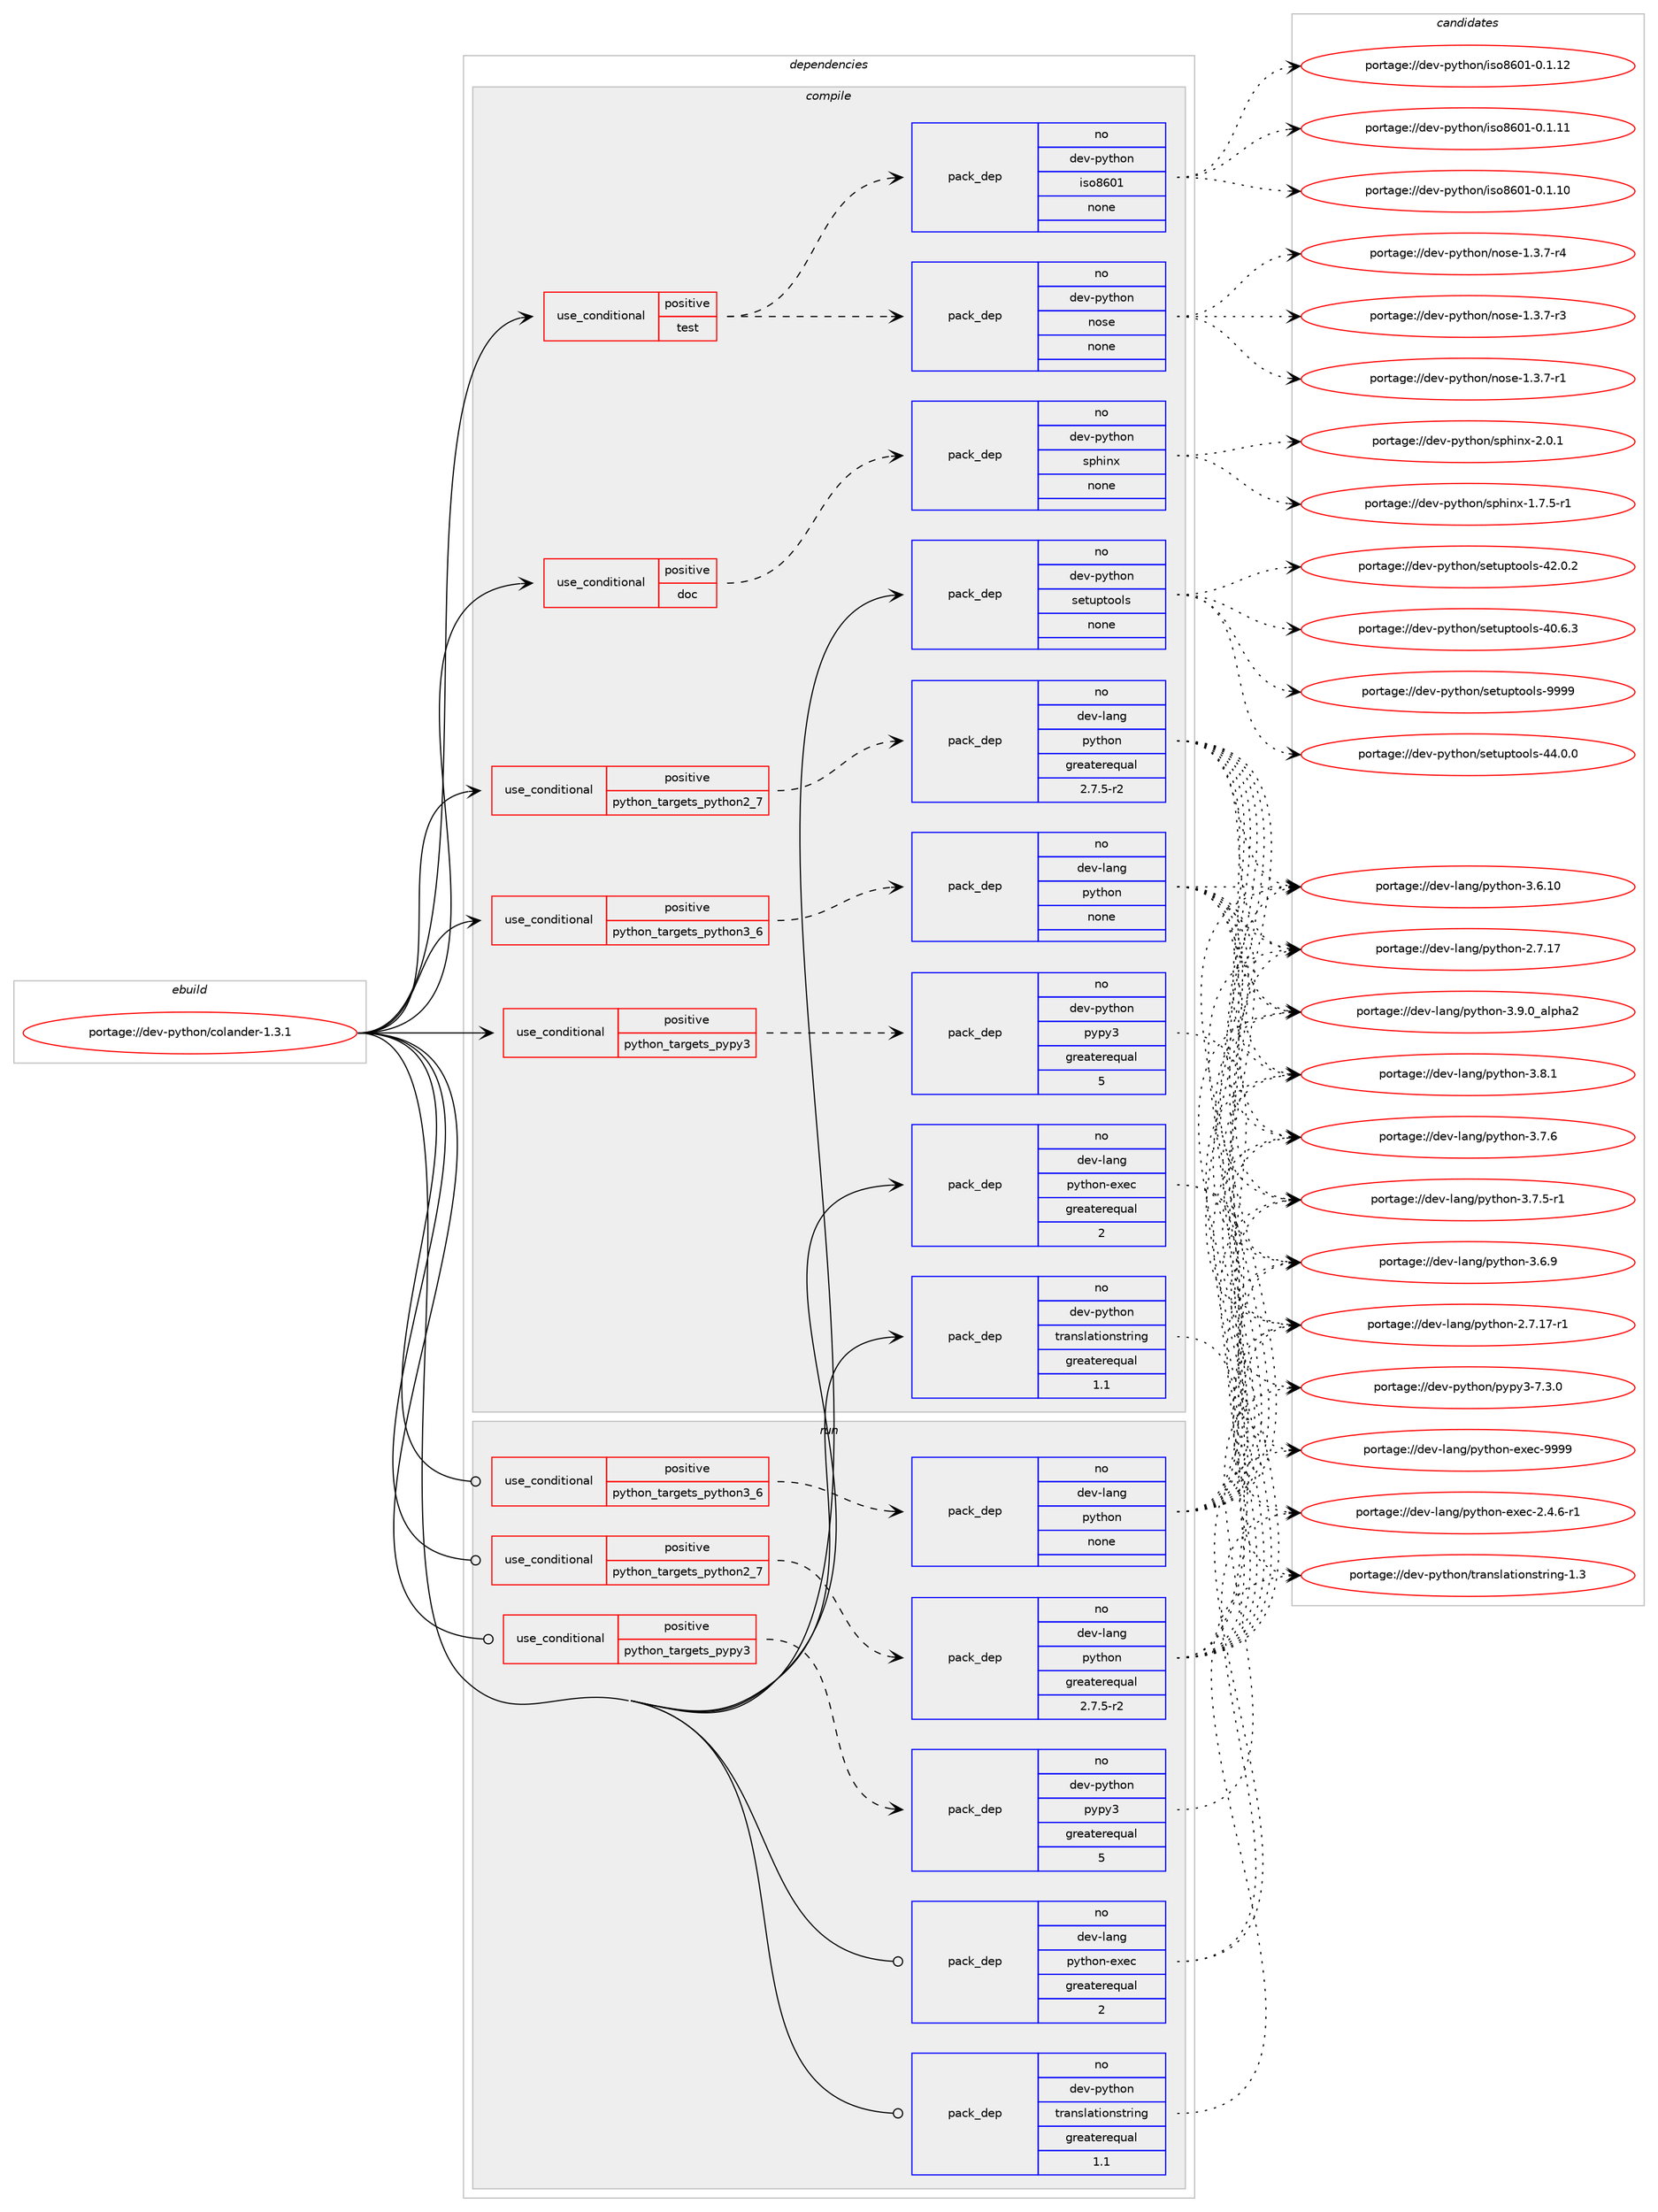 digraph prolog {

# *************
# Graph options
# *************

newrank=true;
concentrate=true;
compound=true;
graph [rankdir=LR,fontname=Helvetica,fontsize=10,ranksep=1.5];#, ranksep=2.5, nodesep=0.2];
edge  [arrowhead=vee];
node  [fontname=Helvetica,fontsize=10];

# **********
# The ebuild
# **********

subgraph cluster_leftcol {
color=gray;
rank=same;
label=<<i>ebuild</i>>;
id [label="portage://dev-python/colander-1.3.1", color=red, width=4, href="../dev-python/colander-1.3.1.svg"];
}

# ****************
# The dependencies
# ****************

subgraph cluster_midcol {
color=gray;
label=<<i>dependencies</i>>;
subgraph cluster_compile {
fillcolor="#eeeeee";
style=filled;
label=<<i>compile</i>>;
subgraph cond117574 {
dependency466502 [label=<<TABLE BORDER="0" CELLBORDER="1" CELLSPACING="0" CELLPADDING="4"><TR><TD ROWSPAN="3" CELLPADDING="10">use_conditional</TD></TR><TR><TD>positive</TD></TR><TR><TD>doc</TD></TR></TABLE>>, shape=none, color=red];
subgraph pack343921 {
dependency466503 [label=<<TABLE BORDER="0" CELLBORDER="1" CELLSPACING="0" CELLPADDING="4" WIDTH="220"><TR><TD ROWSPAN="6" CELLPADDING="30">pack_dep</TD></TR><TR><TD WIDTH="110">no</TD></TR><TR><TD>dev-python</TD></TR><TR><TD>sphinx</TD></TR><TR><TD>none</TD></TR><TR><TD></TD></TR></TABLE>>, shape=none, color=blue];
}
dependency466502:e -> dependency466503:w [weight=20,style="dashed",arrowhead="vee"];
}
id:e -> dependency466502:w [weight=20,style="solid",arrowhead="vee"];
subgraph cond117575 {
dependency466504 [label=<<TABLE BORDER="0" CELLBORDER="1" CELLSPACING="0" CELLPADDING="4"><TR><TD ROWSPAN="3" CELLPADDING="10">use_conditional</TD></TR><TR><TD>positive</TD></TR><TR><TD>python_targets_pypy3</TD></TR></TABLE>>, shape=none, color=red];
subgraph pack343922 {
dependency466505 [label=<<TABLE BORDER="0" CELLBORDER="1" CELLSPACING="0" CELLPADDING="4" WIDTH="220"><TR><TD ROWSPAN="6" CELLPADDING="30">pack_dep</TD></TR><TR><TD WIDTH="110">no</TD></TR><TR><TD>dev-python</TD></TR><TR><TD>pypy3</TD></TR><TR><TD>greaterequal</TD></TR><TR><TD>5</TD></TR></TABLE>>, shape=none, color=blue];
}
dependency466504:e -> dependency466505:w [weight=20,style="dashed",arrowhead="vee"];
}
id:e -> dependency466504:w [weight=20,style="solid",arrowhead="vee"];
subgraph cond117576 {
dependency466506 [label=<<TABLE BORDER="0" CELLBORDER="1" CELLSPACING="0" CELLPADDING="4"><TR><TD ROWSPAN="3" CELLPADDING="10">use_conditional</TD></TR><TR><TD>positive</TD></TR><TR><TD>python_targets_python2_7</TD></TR></TABLE>>, shape=none, color=red];
subgraph pack343923 {
dependency466507 [label=<<TABLE BORDER="0" CELLBORDER="1" CELLSPACING="0" CELLPADDING="4" WIDTH="220"><TR><TD ROWSPAN="6" CELLPADDING="30">pack_dep</TD></TR><TR><TD WIDTH="110">no</TD></TR><TR><TD>dev-lang</TD></TR><TR><TD>python</TD></TR><TR><TD>greaterequal</TD></TR><TR><TD>2.7.5-r2</TD></TR></TABLE>>, shape=none, color=blue];
}
dependency466506:e -> dependency466507:w [weight=20,style="dashed",arrowhead="vee"];
}
id:e -> dependency466506:w [weight=20,style="solid",arrowhead="vee"];
subgraph cond117577 {
dependency466508 [label=<<TABLE BORDER="0" CELLBORDER="1" CELLSPACING="0" CELLPADDING="4"><TR><TD ROWSPAN="3" CELLPADDING="10">use_conditional</TD></TR><TR><TD>positive</TD></TR><TR><TD>python_targets_python3_6</TD></TR></TABLE>>, shape=none, color=red];
subgraph pack343924 {
dependency466509 [label=<<TABLE BORDER="0" CELLBORDER="1" CELLSPACING="0" CELLPADDING="4" WIDTH="220"><TR><TD ROWSPAN="6" CELLPADDING="30">pack_dep</TD></TR><TR><TD WIDTH="110">no</TD></TR><TR><TD>dev-lang</TD></TR><TR><TD>python</TD></TR><TR><TD>none</TD></TR><TR><TD></TD></TR></TABLE>>, shape=none, color=blue];
}
dependency466508:e -> dependency466509:w [weight=20,style="dashed",arrowhead="vee"];
}
id:e -> dependency466508:w [weight=20,style="solid",arrowhead="vee"];
subgraph cond117578 {
dependency466510 [label=<<TABLE BORDER="0" CELLBORDER="1" CELLSPACING="0" CELLPADDING="4"><TR><TD ROWSPAN="3" CELLPADDING="10">use_conditional</TD></TR><TR><TD>positive</TD></TR><TR><TD>test</TD></TR></TABLE>>, shape=none, color=red];
subgraph pack343925 {
dependency466511 [label=<<TABLE BORDER="0" CELLBORDER="1" CELLSPACING="0" CELLPADDING="4" WIDTH="220"><TR><TD ROWSPAN="6" CELLPADDING="30">pack_dep</TD></TR><TR><TD WIDTH="110">no</TD></TR><TR><TD>dev-python</TD></TR><TR><TD>nose</TD></TR><TR><TD>none</TD></TR><TR><TD></TD></TR></TABLE>>, shape=none, color=blue];
}
dependency466510:e -> dependency466511:w [weight=20,style="dashed",arrowhead="vee"];
subgraph pack343926 {
dependency466512 [label=<<TABLE BORDER="0" CELLBORDER="1" CELLSPACING="0" CELLPADDING="4" WIDTH="220"><TR><TD ROWSPAN="6" CELLPADDING="30">pack_dep</TD></TR><TR><TD WIDTH="110">no</TD></TR><TR><TD>dev-python</TD></TR><TR><TD>iso8601</TD></TR><TR><TD>none</TD></TR><TR><TD></TD></TR></TABLE>>, shape=none, color=blue];
}
dependency466510:e -> dependency466512:w [weight=20,style="dashed",arrowhead="vee"];
}
id:e -> dependency466510:w [weight=20,style="solid",arrowhead="vee"];
subgraph pack343927 {
dependency466513 [label=<<TABLE BORDER="0" CELLBORDER="1" CELLSPACING="0" CELLPADDING="4" WIDTH="220"><TR><TD ROWSPAN="6" CELLPADDING="30">pack_dep</TD></TR><TR><TD WIDTH="110">no</TD></TR><TR><TD>dev-lang</TD></TR><TR><TD>python-exec</TD></TR><TR><TD>greaterequal</TD></TR><TR><TD>2</TD></TR></TABLE>>, shape=none, color=blue];
}
id:e -> dependency466513:w [weight=20,style="solid",arrowhead="vee"];
subgraph pack343928 {
dependency466514 [label=<<TABLE BORDER="0" CELLBORDER="1" CELLSPACING="0" CELLPADDING="4" WIDTH="220"><TR><TD ROWSPAN="6" CELLPADDING="30">pack_dep</TD></TR><TR><TD WIDTH="110">no</TD></TR><TR><TD>dev-python</TD></TR><TR><TD>setuptools</TD></TR><TR><TD>none</TD></TR><TR><TD></TD></TR></TABLE>>, shape=none, color=blue];
}
id:e -> dependency466514:w [weight=20,style="solid",arrowhead="vee"];
subgraph pack343929 {
dependency466515 [label=<<TABLE BORDER="0" CELLBORDER="1" CELLSPACING="0" CELLPADDING="4" WIDTH="220"><TR><TD ROWSPAN="6" CELLPADDING="30">pack_dep</TD></TR><TR><TD WIDTH="110">no</TD></TR><TR><TD>dev-python</TD></TR><TR><TD>translationstring</TD></TR><TR><TD>greaterequal</TD></TR><TR><TD>1.1</TD></TR></TABLE>>, shape=none, color=blue];
}
id:e -> dependency466515:w [weight=20,style="solid",arrowhead="vee"];
}
subgraph cluster_compileandrun {
fillcolor="#eeeeee";
style=filled;
label=<<i>compile and run</i>>;
}
subgraph cluster_run {
fillcolor="#eeeeee";
style=filled;
label=<<i>run</i>>;
subgraph cond117579 {
dependency466516 [label=<<TABLE BORDER="0" CELLBORDER="1" CELLSPACING="0" CELLPADDING="4"><TR><TD ROWSPAN="3" CELLPADDING="10">use_conditional</TD></TR><TR><TD>positive</TD></TR><TR><TD>python_targets_pypy3</TD></TR></TABLE>>, shape=none, color=red];
subgraph pack343930 {
dependency466517 [label=<<TABLE BORDER="0" CELLBORDER="1" CELLSPACING="0" CELLPADDING="4" WIDTH="220"><TR><TD ROWSPAN="6" CELLPADDING="30">pack_dep</TD></TR><TR><TD WIDTH="110">no</TD></TR><TR><TD>dev-python</TD></TR><TR><TD>pypy3</TD></TR><TR><TD>greaterequal</TD></TR><TR><TD>5</TD></TR></TABLE>>, shape=none, color=blue];
}
dependency466516:e -> dependency466517:w [weight=20,style="dashed",arrowhead="vee"];
}
id:e -> dependency466516:w [weight=20,style="solid",arrowhead="odot"];
subgraph cond117580 {
dependency466518 [label=<<TABLE BORDER="0" CELLBORDER="1" CELLSPACING="0" CELLPADDING="4"><TR><TD ROWSPAN="3" CELLPADDING="10">use_conditional</TD></TR><TR><TD>positive</TD></TR><TR><TD>python_targets_python2_7</TD></TR></TABLE>>, shape=none, color=red];
subgraph pack343931 {
dependency466519 [label=<<TABLE BORDER="0" CELLBORDER="1" CELLSPACING="0" CELLPADDING="4" WIDTH="220"><TR><TD ROWSPAN="6" CELLPADDING="30">pack_dep</TD></TR><TR><TD WIDTH="110">no</TD></TR><TR><TD>dev-lang</TD></TR><TR><TD>python</TD></TR><TR><TD>greaterequal</TD></TR><TR><TD>2.7.5-r2</TD></TR></TABLE>>, shape=none, color=blue];
}
dependency466518:e -> dependency466519:w [weight=20,style="dashed",arrowhead="vee"];
}
id:e -> dependency466518:w [weight=20,style="solid",arrowhead="odot"];
subgraph cond117581 {
dependency466520 [label=<<TABLE BORDER="0" CELLBORDER="1" CELLSPACING="0" CELLPADDING="4"><TR><TD ROWSPAN="3" CELLPADDING="10">use_conditional</TD></TR><TR><TD>positive</TD></TR><TR><TD>python_targets_python3_6</TD></TR></TABLE>>, shape=none, color=red];
subgraph pack343932 {
dependency466521 [label=<<TABLE BORDER="0" CELLBORDER="1" CELLSPACING="0" CELLPADDING="4" WIDTH="220"><TR><TD ROWSPAN="6" CELLPADDING="30">pack_dep</TD></TR><TR><TD WIDTH="110">no</TD></TR><TR><TD>dev-lang</TD></TR><TR><TD>python</TD></TR><TR><TD>none</TD></TR><TR><TD></TD></TR></TABLE>>, shape=none, color=blue];
}
dependency466520:e -> dependency466521:w [weight=20,style="dashed",arrowhead="vee"];
}
id:e -> dependency466520:w [weight=20,style="solid",arrowhead="odot"];
subgraph pack343933 {
dependency466522 [label=<<TABLE BORDER="0" CELLBORDER="1" CELLSPACING="0" CELLPADDING="4" WIDTH="220"><TR><TD ROWSPAN="6" CELLPADDING="30">pack_dep</TD></TR><TR><TD WIDTH="110">no</TD></TR><TR><TD>dev-lang</TD></TR><TR><TD>python-exec</TD></TR><TR><TD>greaterequal</TD></TR><TR><TD>2</TD></TR></TABLE>>, shape=none, color=blue];
}
id:e -> dependency466522:w [weight=20,style="solid",arrowhead="odot"];
subgraph pack343934 {
dependency466523 [label=<<TABLE BORDER="0" CELLBORDER="1" CELLSPACING="0" CELLPADDING="4" WIDTH="220"><TR><TD ROWSPAN="6" CELLPADDING="30">pack_dep</TD></TR><TR><TD WIDTH="110">no</TD></TR><TR><TD>dev-python</TD></TR><TR><TD>translationstring</TD></TR><TR><TD>greaterequal</TD></TR><TR><TD>1.1</TD></TR></TABLE>>, shape=none, color=blue];
}
id:e -> dependency466523:w [weight=20,style="solid",arrowhead="odot"];
}
}

# **************
# The candidates
# **************

subgraph cluster_choices {
rank=same;
color=gray;
label=<<i>candidates</i>>;

subgraph choice343921 {
color=black;
nodesep=1;
choice1001011184511212111610411111047115112104105110120455046484649 [label="portage://dev-python/sphinx-2.0.1", color=red, width=4,href="../dev-python/sphinx-2.0.1.svg"];
choice10010111845112121116104111110471151121041051101204549465546534511449 [label="portage://dev-python/sphinx-1.7.5-r1", color=red, width=4,href="../dev-python/sphinx-1.7.5-r1.svg"];
dependency466503:e -> choice1001011184511212111610411111047115112104105110120455046484649:w [style=dotted,weight="100"];
dependency466503:e -> choice10010111845112121116104111110471151121041051101204549465546534511449:w [style=dotted,weight="100"];
}
subgraph choice343922 {
color=black;
nodesep=1;
choice100101118451121211161041111104711212111212151455546514648 [label="portage://dev-python/pypy3-7.3.0", color=red, width=4,href="../dev-python/pypy3-7.3.0.svg"];
dependency466505:e -> choice100101118451121211161041111104711212111212151455546514648:w [style=dotted,weight="100"];
}
subgraph choice343923 {
color=black;
nodesep=1;
choice10010111845108971101034711212111610411111045514657464895971081121049750 [label="portage://dev-lang/python-3.9.0_alpha2", color=red, width=4,href="../dev-lang/python-3.9.0_alpha2.svg"];
choice100101118451089711010347112121116104111110455146564649 [label="portage://dev-lang/python-3.8.1", color=red, width=4,href="../dev-lang/python-3.8.1.svg"];
choice100101118451089711010347112121116104111110455146554654 [label="portage://dev-lang/python-3.7.6", color=red, width=4,href="../dev-lang/python-3.7.6.svg"];
choice1001011184510897110103471121211161041111104551465546534511449 [label="portage://dev-lang/python-3.7.5-r1", color=red, width=4,href="../dev-lang/python-3.7.5-r1.svg"];
choice100101118451089711010347112121116104111110455146544657 [label="portage://dev-lang/python-3.6.9", color=red, width=4,href="../dev-lang/python-3.6.9.svg"];
choice10010111845108971101034711212111610411111045514654464948 [label="portage://dev-lang/python-3.6.10", color=red, width=4,href="../dev-lang/python-3.6.10.svg"];
choice100101118451089711010347112121116104111110455046554649554511449 [label="portage://dev-lang/python-2.7.17-r1", color=red, width=4,href="../dev-lang/python-2.7.17-r1.svg"];
choice10010111845108971101034711212111610411111045504655464955 [label="portage://dev-lang/python-2.7.17", color=red, width=4,href="../dev-lang/python-2.7.17.svg"];
dependency466507:e -> choice10010111845108971101034711212111610411111045514657464895971081121049750:w [style=dotted,weight="100"];
dependency466507:e -> choice100101118451089711010347112121116104111110455146564649:w [style=dotted,weight="100"];
dependency466507:e -> choice100101118451089711010347112121116104111110455146554654:w [style=dotted,weight="100"];
dependency466507:e -> choice1001011184510897110103471121211161041111104551465546534511449:w [style=dotted,weight="100"];
dependency466507:e -> choice100101118451089711010347112121116104111110455146544657:w [style=dotted,weight="100"];
dependency466507:e -> choice10010111845108971101034711212111610411111045514654464948:w [style=dotted,weight="100"];
dependency466507:e -> choice100101118451089711010347112121116104111110455046554649554511449:w [style=dotted,weight="100"];
dependency466507:e -> choice10010111845108971101034711212111610411111045504655464955:w [style=dotted,weight="100"];
}
subgraph choice343924 {
color=black;
nodesep=1;
choice10010111845108971101034711212111610411111045514657464895971081121049750 [label="portage://dev-lang/python-3.9.0_alpha2", color=red, width=4,href="../dev-lang/python-3.9.0_alpha2.svg"];
choice100101118451089711010347112121116104111110455146564649 [label="portage://dev-lang/python-3.8.1", color=red, width=4,href="../dev-lang/python-3.8.1.svg"];
choice100101118451089711010347112121116104111110455146554654 [label="portage://dev-lang/python-3.7.6", color=red, width=4,href="../dev-lang/python-3.7.6.svg"];
choice1001011184510897110103471121211161041111104551465546534511449 [label="portage://dev-lang/python-3.7.5-r1", color=red, width=4,href="../dev-lang/python-3.7.5-r1.svg"];
choice100101118451089711010347112121116104111110455146544657 [label="portage://dev-lang/python-3.6.9", color=red, width=4,href="../dev-lang/python-3.6.9.svg"];
choice10010111845108971101034711212111610411111045514654464948 [label="portage://dev-lang/python-3.6.10", color=red, width=4,href="../dev-lang/python-3.6.10.svg"];
choice100101118451089711010347112121116104111110455046554649554511449 [label="portage://dev-lang/python-2.7.17-r1", color=red, width=4,href="../dev-lang/python-2.7.17-r1.svg"];
choice10010111845108971101034711212111610411111045504655464955 [label="portage://dev-lang/python-2.7.17", color=red, width=4,href="../dev-lang/python-2.7.17.svg"];
dependency466509:e -> choice10010111845108971101034711212111610411111045514657464895971081121049750:w [style=dotted,weight="100"];
dependency466509:e -> choice100101118451089711010347112121116104111110455146564649:w [style=dotted,weight="100"];
dependency466509:e -> choice100101118451089711010347112121116104111110455146554654:w [style=dotted,weight="100"];
dependency466509:e -> choice1001011184510897110103471121211161041111104551465546534511449:w [style=dotted,weight="100"];
dependency466509:e -> choice100101118451089711010347112121116104111110455146544657:w [style=dotted,weight="100"];
dependency466509:e -> choice10010111845108971101034711212111610411111045514654464948:w [style=dotted,weight="100"];
dependency466509:e -> choice100101118451089711010347112121116104111110455046554649554511449:w [style=dotted,weight="100"];
dependency466509:e -> choice10010111845108971101034711212111610411111045504655464955:w [style=dotted,weight="100"];
}
subgraph choice343925 {
color=black;
nodesep=1;
choice10010111845112121116104111110471101111151014549465146554511452 [label="portage://dev-python/nose-1.3.7-r4", color=red, width=4,href="../dev-python/nose-1.3.7-r4.svg"];
choice10010111845112121116104111110471101111151014549465146554511451 [label="portage://dev-python/nose-1.3.7-r3", color=red, width=4,href="../dev-python/nose-1.3.7-r3.svg"];
choice10010111845112121116104111110471101111151014549465146554511449 [label="portage://dev-python/nose-1.3.7-r1", color=red, width=4,href="../dev-python/nose-1.3.7-r1.svg"];
dependency466511:e -> choice10010111845112121116104111110471101111151014549465146554511452:w [style=dotted,weight="100"];
dependency466511:e -> choice10010111845112121116104111110471101111151014549465146554511451:w [style=dotted,weight="100"];
dependency466511:e -> choice10010111845112121116104111110471101111151014549465146554511449:w [style=dotted,weight="100"];
}
subgraph choice343926 {
color=black;
nodesep=1;
choice10010111845112121116104111110471051151115654484945484649464950 [label="portage://dev-python/iso8601-0.1.12", color=red, width=4,href="../dev-python/iso8601-0.1.12.svg"];
choice10010111845112121116104111110471051151115654484945484649464949 [label="portage://dev-python/iso8601-0.1.11", color=red, width=4,href="../dev-python/iso8601-0.1.11.svg"];
choice10010111845112121116104111110471051151115654484945484649464948 [label="portage://dev-python/iso8601-0.1.10", color=red, width=4,href="../dev-python/iso8601-0.1.10.svg"];
dependency466512:e -> choice10010111845112121116104111110471051151115654484945484649464950:w [style=dotted,weight="100"];
dependency466512:e -> choice10010111845112121116104111110471051151115654484945484649464949:w [style=dotted,weight="100"];
dependency466512:e -> choice10010111845112121116104111110471051151115654484945484649464948:w [style=dotted,weight="100"];
}
subgraph choice343927 {
color=black;
nodesep=1;
choice10010111845108971101034711212111610411111045101120101994557575757 [label="portage://dev-lang/python-exec-9999", color=red, width=4,href="../dev-lang/python-exec-9999.svg"];
choice10010111845108971101034711212111610411111045101120101994550465246544511449 [label="portage://dev-lang/python-exec-2.4.6-r1", color=red, width=4,href="../dev-lang/python-exec-2.4.6-r1.svg"];
dependency466513:e -> choice10010111845108971101034711212111610411111045101120101994557575757:w [style=dotted,weight="100"];
dependency466513:e -> choice10010111845108971101034711212111610411111045101120101994550465246544511449:w [style=dotted,weight="100"];
}
subgraph choice343928 {
color=black;
nodesep=1;
choice10010111845112121116104111110471151011161171121161111111081154557575757 [label="portage://dev-python/setuptools-9999", color=red, width=4,href="../dev-python/setuptools-9999.svg"];
choice100101118451121211161041111104711510111611711211611111110811545525246484648 [label="portage://dev-python/setuptools-44.0.0", color=red, width=4,href="../dev-python/setuptools-44.0.0.svg"];
choice100101118451121211161041111104711510111611711211611111110811545525046484650 [label="portage://dev-python/setuptools-42.0.2", color=red, width=4,href="../dev-python/setuptools-42.0.2.svg"];
choice100101118451121211161041111104711510111611711211611111110811545524846544651 [label="portage://dev-python/setuptools-40.6.3", color=red, width=4,href="../dev-python/setuptools-40.6.3.svg"];
dependency466514:e -> choice10010111845112121116104111110471151011161171121161111111081154557575757:w [style=dotted,weight="100"];
dependency466514:e -> choice100101118451121211161041111104711510111611711211611111110811545525246484648:w [style=dotted,weight="100"];
dependency466514:e -> choice100101118451121211161041111104711510111611711211611111110811545525046484650:w [style=dotted,weight="100"];
dependency466514:e -> choice100101118451121211161041111104711510111611711211611111110811545524846544651:w [style=dotted,weight="100"];
}
subgraph choice343929 {
color=black;
nodesep=1;
choice1001011184511212111610411111047116114971101151089711610511111011511611410511010345494651 [label="portage://dev-python/translationstring-1.3", color=red, width=4,href="../dev-python/translationstring-1.3.svg"];
dependency466515:e -> choice1001011184511212111610411111047116114971101151089711610511111011511611410511010345494651:w [style=dotted,weight="100"];
}
subgraph choice343930 {
color=black;
nodesep=1;
choice100101118451121211161041111104711212111212151455546514648 [label="portage://dev-python/pypy3-7.3.0", color=red, width=4,href="../dev-python/pypy3-7.3.0.svg"];
dependency466517:e -> choice100101118451121211161041111104711212111212151455546514648:w [style=dotted,weight="100"];
}
subgraph choice343931 {
color=black;
nodesep=1;
choice10010111845108971101034711212111610411111045514657464895971081121049750 [label="portage://dev-lang/python-3.9.0_alpha2", color=red, width=4,href="../dev-lang/python-3.9.0_alpha2.svg"];
choice100101118451089711010347112121116104111110455146564649 [label="portage://dev-lang/python-3.8.1", color=red, width=4,href="../dev-lang/python-3.8.1.svg"];
choice100101118451089711010347112121116104111110455146554654 [label="portage://dev-lang/python-3.7.6", color=red, width=4,href="../dev-lang/python-3.7.6.svg"];
choice1001011184510897110103471121211161041111104551465546534511449 [label="portage://dev-lang/python-3.7.5-r1", color=red, width=4,href="../dev-lang/python-3.7.5-r1.svg"];
choice100101118451089711010347112121116104111110455146544657 [label="portage://dev-lang/python-3.6.9", color=red, width=4,href="../dev-lang/python-3.6.9.svg"];
choice10010111845108971101034711212111610411111045514654464948 [label="portage://dev-lang/python-3.6.10", color=red, width=4,href="../dev-lang/python-3.6.10.svg"];
choice100101118451089711010347112121116104111110455046554649554511449 [label="portage://dev-lang/python-2.7.17-r1", color=red, width=4,href="../dev-lang/python-2.7.17-r1.svg"];
choice10010111845108971101034711212111610411111045504655464955 [label="portage://dev-lang/python-2.7.17", color=red, width=4,href="../dev-lang/python-2.7.17.svg"];
dependency466519:e -> choice10010111845108971101034711212111610411111045514657464895971081121049750:w [style=dotted,weight="100"];
dependency466519:e -> choice100101118451089711010347112121116104111110455146564649:w [style=dotted,weight="100"];
dependency466519:e -> choice100101118451089711010347112121116104111110455146554654:w [style=dotted,weight="100"];
dependency466519:e -> choice1001011184510897110103471121211161041111104551465546534511449:w [style=dotted,weight="100"];
dependency466519:e -> choice100101118451089711010347112121116104111110455146544657:w [style=dotted,weight="100"];
dependency466519:e -> choice10010111845108971101034711212111610411111045514654464948:w [style=dotted,weight="100"];
dependency466519:e -> choice100101118451089711010347112121116104111110455046554649554511449:w [style=dotted,weight="100"];
dependency466519:e -> choice10010111845108971101034711212111610411111045504655464955:w [style=dotted,weight="100"];
}
subgraph choice343932 {
color=black;
nodesep=1;
choice10010111845108971101034711212111610411111045514657464895971081121049750 [label="portage://dev-lang/python-3.9.0_alpha2", color=red, width=4,href="../dev-lang/python-3.9.0_alpha2.svg"];
choice100101118451089711010347112121116104111110455146564649 [label="portage://dev-lang/python-3.8.1", color=red, width=4,href="../dev-lang/python-3.8.1.svg"];
choice100101118451089711010347112121116104111110455146554654 [label="portage://dev-lang/python-3.7.6", color=red, width=4,href="../dev-lang/python-3.7.6.svg"];
choice1001011184510897110103471121211161041111104551465546534511449 [label="portage://dev-lang/python-3.7.5-r1", color=red, width=4,href="../dev-lang/python-3.7.5-r1.svg"];
choice100101118451089711010347112121116104111110455146544657 [label="portage://dev-lang/python-3.6.9", color=red, width=4,href="../dev-lang/python-3.6.9.svg"];
choice10010111845108971101034711212111610411111045514654464948 [label="portage://dev-lang/python-3.6.10", color=red, width=4,href="../dev-lang/python-3.6.10.svg"];
choice100101118451089711010347112121116104111110455046554649554511449 [label="portage://dev-lang/python-2.7.17-r1", color=red, width=4,href="../dev-lang/python-2.7.17-r1.svg"];
choice10010111845108971101034711212111610411111045504655464955 [label="portage://dev-lang/python-2.7.17", color=red, width=4,href="../dev-lang/python-2.7.17.svg"];
dependency466521:e -> choice10010111845108971101034711212111610411111045514657464895971081121049750:w [style=dotted,weight="100"];
dependency466521:e -> choice100101118451089711010347112121116104111110455146564649:w [style=dotted,weight="100"];
dependency466521:e -> choice100101118451089711010347112121116104111110455146554654:w [style=dotted,weight="100"];
dependency466521:e -> choice1001011184510897110103471121211161041111104551465546534511449:w [style=dotted,weight="100"];
dependency466521:e -> choice100101118451089711010347112121116104111110455146544657:w [style=dotted,weight="100"];
dependency466521:e -> choice10010111845108971101034711212111610411111045514654464948:w [style=dotted,weight="100"];
dependency466521:e -> choice100101118451089711010347112121116104111110455046554649554511449:w [style=dotted,weight="100"];
dependency466521:e -> choice10010111845108971101034711212111610411111045504655464955:w [style=dotted,weight="100"];
}
subgraph choice343933 {
color=black;
nodesep=1;
choice10010111845108971101034711212111610411111045101120101994557575757 [label="portage://dev-lang/python-exec-9999", color=red, width=4,href="../dev-lang/python-exec-9999.svg"];
choice10010111845108971101034711212111610411111045101120101994550465246544511449 [label="portage://dev-lang/python-exec-2.4.6-r1", color=red, width=4,href="../dev-lang/python-exec-2.4.6-r1.svg"];
dependency466522:e -> choice10010111845108971101034711212111610411111045101120101994557575757:w [style=dotted,weight="100"];
dependency466522:e -> choice10010111845108971101034711212111610411111045101120101994550465246544511449:w [style=dotted,weight="100"];
}
subgraph choice343934 {
color=black;
nodesep=1;
choice1001011184511212111610411111047116114971101151089711610511111011511611410511010345494651 [label="portage://dev-python/translationstring-1.3", color=red, width=4,href="../dev-python/translationstring-1.3.svg"];
dependency466523:e -> choice1001011184511212111610411111047116114971101151089711610511111011511611410511010345494651:w [style=dotted,weight="100"];
}
}

}
